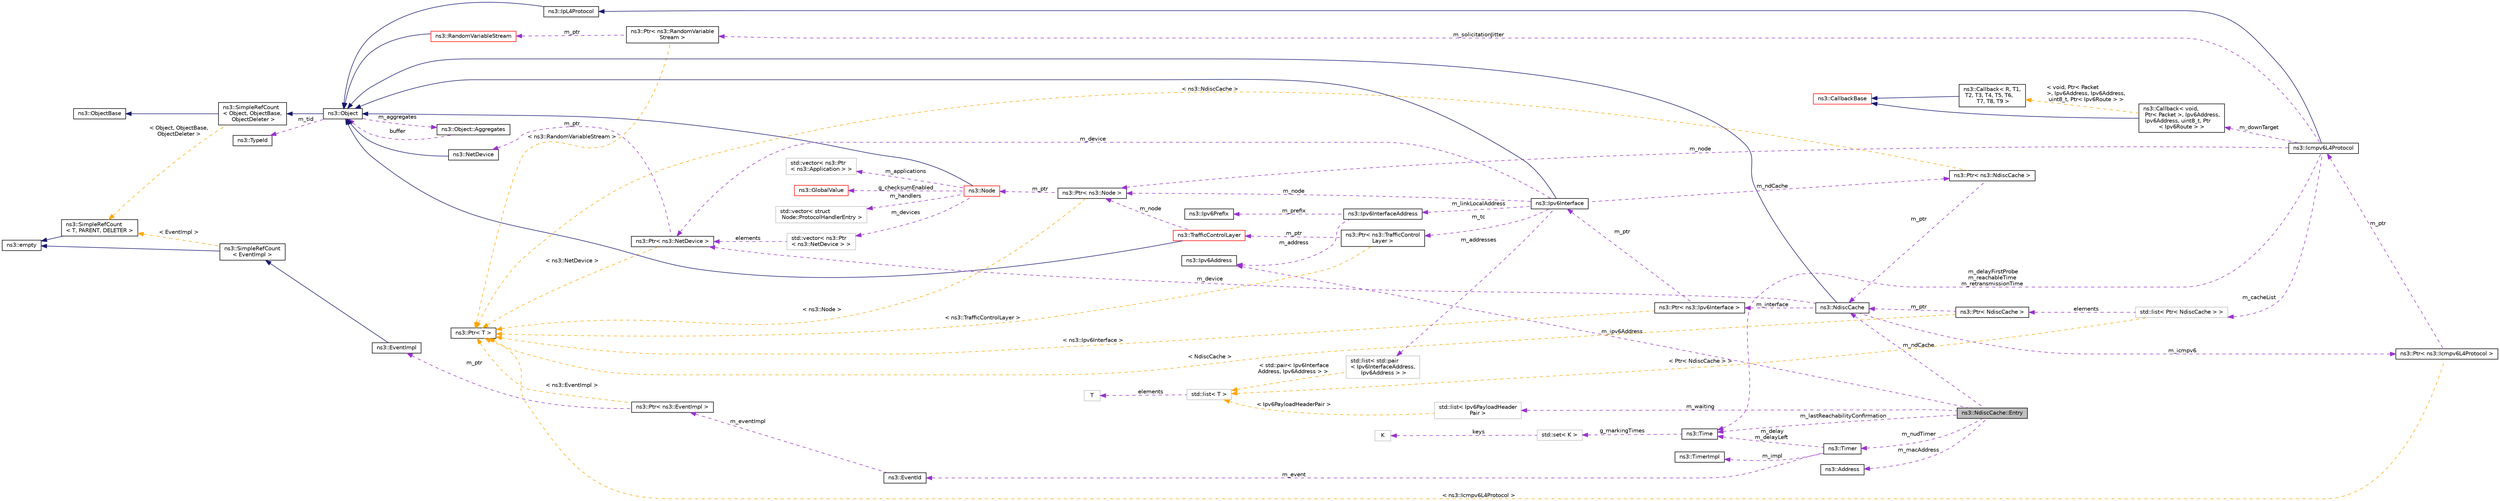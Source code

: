 digraph "ns3::NdiscCache::Entry"
{
 // LATEX_PDF_SIZE
  edge [fontname="Helvetica",fontsize="10",labelfontname="Helvetica",labelfontsize="10"];
  node [fontname="Helvetica",fontsize="10",shape=record];
  rankdir="LR";
  Node1 [label="ns3::NdiscCache::Entry",height=0.2,width=0.4,color="black", fillcolor="grey75", style="filled", fontcolor="black",tooltip="A record that holds information about a NdiscCache entry."];
  Node2 -> Node1 [dir="back",color="darkorchid3",fontsize="10",style="dashed",label=" m_macAddress" ,fontname="Helvetica"];
  Node2 [label="ns3::Address",height=0.2,width=0.4,color="black", fillcolor="white", style="filled",URL="$classns3_1_1_address.html",tooltip="a polymophic address class"];
  Node3 -> Node1 [dir="back",color="darkorchid3",fontsize="10",style="dashed",label=" m_waiting" ,fontname="Helvetica"];
  Node3 [label="std::list\< Ipv6PayloadHeader\lPair \>",height=0.2,width=0.4,color="grey75", fillcolor="white", style="filled",tooltip=" "];
  Node4 -> Node3 [dir="back",color="orange",fontsize="10",style="dashed",label=" \< Ipv6PayloadHeaderPair \>" ,fontname="Helvetica"];
  Node4 [label="std::list\< T \>",height=0.2,width=0.4,color="grey75", fillcolor="white", style="filled",tooltip=" "];
  Node5 -> Node4 [dir="back",color="darkorchid3",fontsize="10",style="dashed",label=" elements" ,fontname="Helvetica"];
  Node5 [label="T",height=0.2,width=0.4,color="grey75", fillcolor="white", style="filled",tooltip=" "];
  Node6 -> Node1 [dir="back",color="darkorchid3",fontsize="10",style="dashed",label=" m_lastReachabilityConfirmation" ,fontname="Helvetica"];
  Node6 [label="ns3::Time",height=0.2,width=0.4,color="black", fillcolor="white", style="filled",URL="$classns3_1_1_time.html",tooltip="Simulation virtual time values and global simulation resolution."];
  Node7 -> Node6 [dir="back",color="darkorchid3",fontsize="10",style="dashed",label=" g_markingTimes" ,fontname="Helvetica"];
  Node7 [label="std::set\< K \>",height=0.2,width=0.4,color="grey75", fillcolor="white", style="filled",tooltip=" "];
  Node8 -> Node7 [dir="back",color="darkorchid3",fontsize="10",style="dashed",label=" keys" ,fontname="Helvetica"];
  Node8 [label="K",height=0.2,width=0.4,color="grey75", fillcolor="white", style="filled",tooltip=" "];
  Node9 -> Node1 [dir="back",color="darkorchid3",fontsize="10",style="dashed",label=" m_ipv6Address" ,fontname="Helvetica"];
  Node9 [label="ns3::Ipv6Address",height=0.2,width=0.4,color="black", fillcolor="white", style="filled",URL="$classns3_1_1_ipv6_address.html",tooltip="Describes an IPv6 address."];
  Node10 -> Node1 [dir="back",color="darkorchid3",fontsize="10",style="dashed",label=" m_nudTimer" ,fontname="Helvetica"];
  Node10 [label="ns3::Timer",height=0.2,width=0.4,color="black", fillcolor="white", style="filled",URL="$classns3_1_1_timer.html",tooltip="A simple virtual Timer class."];
  Node11 -> Node10 [dir="back",color="darkorchid3",fontsize="10",style="dashed",label=" m_event" ,fontname="Helvetica"];
  Node11 [label="ns3::EventId",height=0.2,width=0.4,color="black", fillcolor="white", style="filled",URL="$classns3_1_1_event_id.html",tooltip="An identifier for simulation events."];
  Node12 -> Node11 [dir="back",color="darkorchid3",fontsize="10",style="dashed",label=" m_eventImpl" ,fontname="Helvetica"];
  Node12 [label="ns3::Ptr\< ns3::EventImpl \>",height=0.2,width=0.4,color="black", fillcolor="white", style="filled",URL="$classns3_1_1_ptr.html",tooltip=" "];
  Node13 -> Node12 [dir="back",color="darkorchid3",fontsize="10",style="dashed",label=" m_ptr" ,fontname="Helvetica"];
  Node13 [label="ns3::EventImpl",height=0.2,width=0.4,color="black", fillcolor="white", style="filled",URL="$classns3_1_1_event_impl.html",tooltip="A simulation event."];
  Node14 -> Node13 [dir="back",color="midnightblue",fontsize="10",style="solid",fontname="Helvetica"];
  Node14 [label="ns3::SimpleRefCount\l\< EventImpl \>",height=0.2,width=0.4,color="black", fillcolor="white", style="filled",URL="$classns3_1_1_simple_ref_count.html",tooltip=" "];
  Node15 -> Node14 [dir="back",color="midnightblue",fontsize="10",style="solid",fontname="Helvetica"];
  Node15 [label="ns3::empty",height=0.2,width=0.4,color="black", fillcolor="white", style="filled",URL="$classns3_1_1empty.html",tooltip="make Callback use a separate empty type"];
  Node16 -> Node14 [dir="back",color="orange",fontsize="10",style="dashed",label=" \< EventImpl \>" ,fontname="Helvetica"];
  Node16 [label="ns3::SimpleRefCount\l\< T, PARENT, DELETER \>",height=0.2,width=0.4,color="black", fillcolor="white", style="filled",URL="$classns3_1_1_simple_ref_count.html",tooltip="A template-based reference counting class."];
  Node15 -> Node16 [dir="back",color="midnightblue",fontsize="10",style="solid",fontname="Helvetica"];
  Node17 -> Node12 [dir="back",color="orange",fontsize="10",style="dashed",label=" \< ns3::EventImpl \>" ,fontname="Helvetica"];
  Node17 [label="ns3::Ptr\< T \>",height=0.2,width=0.4,color="black", fillcolor="white", style="filled",URL="$classns3_1_1_ptr.html",tooltip="Smart pointer class similar to boost::intrusive_ptr."];
  Node6 -> Node10 [dir="back",color="darkorchid3",fontsize="10",style="dashed",label=" m_delay\nm_delayLeft" ,fontname="Helvetica"];
  Node18 -> Node10 [dir="back",color="darkorchid3",fontsize="10",style="dashed",label=" m_impl" ,fontname="Helvetica"];
  Node18 [label="ns3::TimerImpl",height=0.2,width=0.4,color="black", fillcolor="white", style="filled",URL="$classns3_1_1_timer_impl.html",tooltip="The timer implementation underlying Timer and Watchdog."];
  Node19 -> Node1 [dir="back",color="darkorchid3",fontsize="10",style="dashed",label=" m_ndCache" ,fontname="Helvetica"];
  Node19 [label="ns3::NdiscCache",height=0.2,width=0.4,color="black", fillcolor="white", style="filled",URL="$classns3_1_1_ndisc_cache.html",tooltip="IPv6 Neighbor Discovery cache."];
  Node20 -> Node19 [dir="back",color="midnightblue",fontsize="10",style="solid",fontname="Helvetica"];
  Node20 [label="ns3::Object",height=0.2,width=0.4,color="black", fillcolor="white", style="filled",URL="$classns3_1_1_object.html",tooltip="A base class which provides memory management and object aggregation."];
  Node21 -> Node20 [dir="back",color="midnightblue",fontsize="10",style="solid",fontname="Helvetica"];
  Node21 [label="ns3::SimpleRefCount\l\< Object, ObjectBase,\l ObjectDeleter \>",height=0.2,width=0.4,color="black", fillcolor="white", style="filled",URL="$classns3_1_1_simple_ref_count.html",tooltip=" "];
  Node22 -> Node21 [dir="back",color="midnightblue",fontsize="10",style="solid",fontname="Helvetica"];
  Node22 [label="ns3::ObjectBase",height=0.2,width=0.4,color="black", fillcolor="white", style="filled",URL="$classns3_1_1_object_base.html",tooltip="Anchor the ns-3 type and attribute system."];
  Node16 -> Node21 [dir="back",color="orange",fontsize="10",style="dashed",label=" \< Object, ObjectBase,\l ObjectDeleter \>" ,fontname="Helvetica"];
  Node23 -> Node20 [dir="back",color="darkorchid3",fontsize="10",style="dashed",label=" m_tid" ,fontname="Helvetica"];
  Node23 [label="ns3::TypeId",height=0.2,width=0.4,color="black", fillcolor="white", style="filled",URL="$classns3_1_1_type_id.html",tooltip="a unique identifier for an interface."];
  Node24 -> Node20 [dir="back",color="darkorchid3",fontsize="10",style="dashed",label=" m_aggregates" ,fontname="Helvetica"];
  Node24 [label="ns3::Object::Aggregates",height=0.2,width=0.4,color="black", fillcolor="white", style="filled",URL="$structns3_1_1_object_1_1_aggregates.html",tooltip="The list of Objects aggregated to this one."];
  Node20 -> Node24 [dir="back",color="darkorchid3",fontsize="10",style="dashed",label=" buffer" ,fontname="Helvetica"];
  Node25 -> Node19 [dir="back",color="darkorchid3",fontsize="10",style="dashed",label=" m_device" ,fontname="Helvetica"];
  Node25 [label="ns3::Ptr\< ns3::NetDevice \>",height=0.2,width=0.4,color="black", fillcolor="white", style="filled",URL="$classns3_1_1_ptr.html",tooltip=" "];
  Node26 -> Node25 [dir="back",color="darkorchid3",fontsize="10",style="dashed",label=" m_ptr" ,fontname="Helvetica"];
  Node26 [label="ns3::NetDevice",height=0.2,width=0.4,color="black", fillcolor="white", style="filled",URL="$classns3_1_1_net_device.html",tooltip="Network layer to device interface."];
  Node20 -> Node26 [dir="back",color="midnightblue",fontsize="10",style="solid",fontname="Helvetica"];
  Node17 -> Node25 [dir="back",color="orange",fontsize="10",style="dashed",label=" \< ns3::NetDevice \>" ,fontname="Helvetica"];
  Node27 -> Node19 [dir="back",color="darkorchid3",fontsize="10",style="dashed",label=" m_interface" ,fontname="Helvetica"];
  Node27 [label="ns3::Ptr\< ns3::Ipv6Interface \>",height=0.2,width=0.4,color="black", fillcolor="white", style="filled",URL="$classns3_1_1_ptr.html",tooltip=" "];
  Node28 -> Node27 [dir="back",color="darkorchid3",fontsize="10",style="dashed",label=" m_ptr" ,fontname="Helvetica"];
  Node28 [label="ns3::Ipv6Interface",height=0.2,width=0.4,color="black", fillcolor="white", style="filled",URL="$classns3_1_1_ipv6_interface.html",tooltip="The IPv6 representation of a network interface."];
  Node20 -> Node28 [dir="back",color="midnightblue",fontsize="10",style="solid",fontname="Helvetica"];
  Node29 -> Node28 [dir="back",color="darkorchid3",fontsize="10",style="dashed",label=" m_addresses" ,fontname="Helvetica"];
  Node29 [label="std::list\< std::pair\l\< Ipv6InterfaceAddress,\l Ipv6Address \> \>",height=0.2,width=0.4,color="grey75", fillcolor="white", style="filled",tooltip=" "];
  Node4 -> Node29 [dir="back",color="orange",fontsize="10",style="dashed",label=" \< std::pair\< Ipv6Interface\lAddress, Ipv6Address \> \>" ,fontname="Helvetica"];
  Node30 -> Node28 [dir="back",color="darkorchid3",fontsize="10",style="dashed",label=" m_node" ,fontname="Helvetica"];
  Node30 [label="ns3::Ptr\< ns3::Node \>",height=0.2,width=0.4,color="black", fillcolor="white", style="filled",URL="$classns3_1_1_ptr.html",tooltip=" "];
  Node31 -> Node30 [dir="back",color="darkorchid3",fontsize="10",style="dashed",label=" m_ptr" ,fontname="Helvetica"];
  Node31 [label="ns3::Node",height=0.2,width=0.4,color="red", fillcolor="white", style="filled",URL="$classns3_1_1_node.html",tooltip="A network Node."];
  Node20 -> Node31 [dir="back",color="midnightblue",fontsize="10",style="solid",fontname="Helvetica"];
  Node32 -> Node31 [dir="back",color="darkorchid3",fontsize="10",style="dashed",label=" m_applications" ,fontname="Helvetica"];
  Node32 [label="std::vector\< ns3::Ptr\l\< ns3::Application \> \>",height=0.2,width=0.4,color="grey75", fillcolor="white", style="filled",tooltip=" "];
  Node36 -> Node31 [dir="back",color="darkorchid3",fontsize="10",style="dashed",label=" m_devices" ,fontname="Helvetica"];
  Node36 [label="std::vector\< ns3::Ptr\l\< ns3::NetDevice \> \>",height=0.2,width=0.4,color="grey75", fillcolor="white", style="filled",tooltip=" "];
  Node25 -> Node36 [dir="back",color="darkorchid3",fontsize="10",style="dashed",label=" elements" ,fontname="Helvetica"];
  Node37 -> Node31 [dir="back",color="darkorchid3",fontsize="10",style="dashed",label=" g_checksumEnabled" ,fontname="Helvetica"];
  Node37 [label="ns3::GlobalValue",height=0.2,width=0.4,color="red", fillcolor="white", style="filled",URL="$classns3_1_1_global_value.html",tooltip="Hold a so-called 'global value'."];
  Node46 -> Node31 [dir="back",color="darkorchid3",fontsize="10",style="dashed",label=" m_handlers" ,fontname="Helvetica"];
  Node46 [label="std::vector\< struct\l Node::ProtocolHandlerEntry \>",height=0.2,width=0.4,color="grey75", fillcolor="white", style="filled",tooltip=" "];
  Node17 -> Node30 [dir="back",color="orange",fontsize="10",style="dashed",label=" \< ns3::Node \>" ,fontname="Helvetica"];
  Node25 -> Node28 [dir="back",color="darkorchid3",fontsize="10",style="dashed",label=" m_device" ,fontname="Helvetica"];
  Node55 -> Node28 [dir="back",color="darkorchid3",fontsize="10",style="dashed",label=" m_tc" ,fontname="Helvetica"];
  Node55 [label="ns3::Ptr\< ns3::TrafficControl\lLayer \>",height=0.2,width=0.4,color="black", fillcolor="white", style="filled",URL="$classns3_1_1_ptr.html",tooltip=" "];
  Node56 -> Node55 [dir="back",color="darkorchid3",fontsize="10",style="dashed",label=" m_ptr" ,fontname="Helvetica"];
  Node56 [label="ns3::TrafficControlLayer",height=0.2,width=0.4,color="red", fillcolor="white", style="filled",URL="$classns3_1_1_traffic_control_layer.html",tooltip="Introspection did not find any typical Config paths."];
  Node20 -> Node56 [dir="back",color="midnightblue",fontsize="10",style="solid",fontname="Helvetica"];
  Node30 -> Node56 [dir="back",color="darkorchid3",fontsize="10",style="dashed",label=" m_node" ,fontname="Helvetica"];
  Node17 -> Node55 [dir="back",color="orange",fontsize="10",style="dashed",label=" \< ns3::TrafficControlLayer \>" ,fontname="Helvetica"];
  Node121 -> Node28 [dir="back",color="darkorchid3",fontsize="10",style="dashed",label=" m_ndCache" ,fontname="Helvetica"];
  Node121 [label="ns3::Ptr\< ns3::NdiscCache \>",height=0.2,width=0.4,color="black", fillcolor="white", style="filled",URL="$classns3_1_1_ptr.html",tooltip=" "];
  Node19 -> Node121 [dir="back",color="darkorchid3",fontsize="10",style="dashed",label=" m_ptr" ,fontname="Helvetica"];
  Node17 -> Node121 [dir="back",color="orange",fontsize="10",style="dashed",label=" \< ns3::NdiscCache \>" ,fontname="Helvetica"];
  Node122 -> Node28 [dir="back",color="darkorchid3",fontsize="10",style="dashed",label=" m_linkLocalAddress" ,fontname="Helvetica"];
  Node122 [label="ns3::Ipv6InterfaceAddress",height=0.2,width=0.4,color="black", fillcolor="white", style="filled",URL="$classns3_1_1_ipv6_interface_address.html",tooltip="IPv6 address associated with an interface."];
  Node123 -> Node122 [dir="back",color="darkorchid3",fontsize="10",style="dashed",label=" m_prefix" ,fontname="Helvetica"];
  Node123 [label="ns3::Ipv6Prefix",height=0.2,width=0.4,color="black", fillcolor="white", style="filled",URL="$classns3_1_1_ipv6_prefix.html",tooltip="Describes an IPv6 prefix."];
  Node9 -> Node122 [dir="back",color="darkorchid3",fontsize="10",style="dashed",label=" m_address" ,fontname="Helvetica"];
  Node17 -> Node27 [dir="back",color="orange",fontsize="10",style="dashed",label=" \< ns3::Ipv6Interface \>" ,fontname="Helvetica"];
  Node124 -> Node19 [dir="back",color="darkorchid3",fontsize="10",style="dashed",label=" m_icmpv6" ,fontname="Helvetica"];
  Node124 [label="ns3::Ptr\< ns3::Icmpv6L4Protocol \>",height=0.2,width=0.4,color="black", fillcolor="white", style="filled",URL="$classns3_1_1_ptr.html",tooltip=" "];
  Node125 -> Node124 [dir="back",color="darkorchid3",fontsize="10",style="dashed",label=" m_ptr" ,fontname="Helvetica"];
  Node125 [label="ns3::Icmpv6L4Protocol",height=0.2,width=0.4,color="black", fillcolor="white", style="filled",URL="$classns3_1_1_icmpv6_l4_protocol.html",tooltip="An implementation of the ICMPv6 protocol."];
  Node126 -> Node125 [dir="back",color="midnightblue",fontsize="10",style="solid",fontname="Helvetica"];
  Node126 [label="ns3::IpL4Protocol",height=0.2,width=0.4,color="black", fillcolor="white", style="filled",URL="$classns3_1_1_ip_l4_protocol.html",tooltip="L4 Protocol abstract base class."];
  Node20 -> Node126 [dir="back",color="midnightblue",fontsize="10",style="solid",fontname="Helvetica"];
  Node127 -> Node125 [dir="back",color="darkorchid3",fontsize="10",style="dashed",label=" m_cacheList" ,fontname="Helvetica"];
  Node127 [label="std::list\< Ptr\< NdiscCache \> \>",height=0.2,width=0.4,color="grey75", fillcolor="white", style="filled",tooltip=" "];
  Node128 -> Node127 [dir="back",color="darkorchid3",fontsize="10",style="dashed",label=" elements" ,fontname="Helvetica"];
  Node128 [label="ns3::Ptr\< NdiscCache \>",height=0.2,width=0.4,color="black", fillcolor="white", style="filled",URL="$classns3_1_1_ptr.html",tooltip=" "];
  Node19 -> Node128 [dir="back",color="darkorchid3",fontsize="10",style="dashed",label=" m_ptr" ,fontname="Helvetica"];
  Node17 -> Node128 [dir="back",color="orange",fontsize="10",style="dashed",label=" \< NdiscCache \>" ,fontname="Helvetica"];
  Node4 -> Node127 [dir="back",color="orange",fontsize="10",style="dashed",label=" \< Ptr\< NdiscCache \> \>" ,fontname="Helvetica"];
  Node129 -> Node125 [dir="back",color="darkorchid3",fontsize="10",style="dashed",label=" m_downTarget" ,fontname="Helvetica"];
  Node129 [label="ns3::Callback\< void,\l Ptr\< Packet \>, Ipv6Address,\l Ipv6Address, uint8_t, Ptr\l\< Ipv6Route \> \>",height=0.2,width=0.4,color="black", fillcolor="white", style="filled",URL="$classns3_1_1_callback.html",tooltip=" "];
  Node49 -> Node129 [dir="back",color="midnightblue",fontsize="10",style="solid",fontname="Helvetica"];
  Node49 [label="ns3::CallbackBase",height=0.2,width=0.4,color="red", fillcolor="white", style="filled",URL="$classns3_1_1_callback_base.html",tooltip="Base class for Callback class."];
  Node53 -> Node129 [dir="back",color="orange",fontsize="10",style="dashed",label=" \< void, Ptr\< Packet\l \>, Ipv6Address, Ipv6Address,\l uint8_t, Ptr\< Ipv6Route \> \>" ,fontname="Helvetica"];
  Node53 [label="ns3::Callback\< R, T1,\l T2, T3, T4, T5, T6,\l T7, T8, T9 \>",height=0.2,width=0.4,color="black", fillcolor="white", style="filled",URL="$classns3_1_1_callback.html",tooltip="Callback template class."];
  Node49 -> Node53 [dir="back",color="midnightblue",fontsize="10",style="solid",fontname="Helvetica"];
  Node30 -> Node125 [dir="back",color="darkorchid3",fontsize="10",style="dashed",label=" m_node" ,fontname="Helvetica"];
  Node6 -> Node125 [dir="back",color="darkorchid3",fontsize="10",style="dashed",label=" m_delayFirstProbe\nm_reachableTime\nm_retransmissionTime" ,fontname="Helvetica"];
  Node130 -> Node125 [dir="back",color="darkorchid3",fontsize="10",style="dashed",label=" m_solicitationJitter" ,fontname="Helvetica"];
  Node130 [label="ns3::Ptr\< ns3::RandomVariable\lStream \>",height=0.2,width=0.4,color="black", fillcolor="white", style="filled",URL="$classns3_1_1_ptr.html",tooltip=" "];
  Node131 -> Node130 [dir="back",color="darkorchid3",fontsize="10",style="dashed",label=" m_ptr" ,fontname="Helvetica"];
  Node131 [label="ns3::RandomVariableStream",height=0.2,width=0.4,color="red", fillcolor="white", style="filled",URL="$classns3_1_1_random_variable_stream.html",tooltip="The basic uniform Random Number Generator (RNG)."];
  Node20 -> Node131 [dir="back",color="midnightblue",fontsize="10",style="solid",fontname="Helvetica"];
  Node17 -> Node130 [dir="back",color="orange",fontsize="10",style="dashed",label=" \< ns3::RandomVariableStream \>" ,fontname="Helvetica"];
  Node17 -> Node124 [dir="back",color="orange",fontsize="10",style="dashed",label=" \< ns3::Icmpv6L4Protocol \>" ,fontname="Helvetica"];
}
